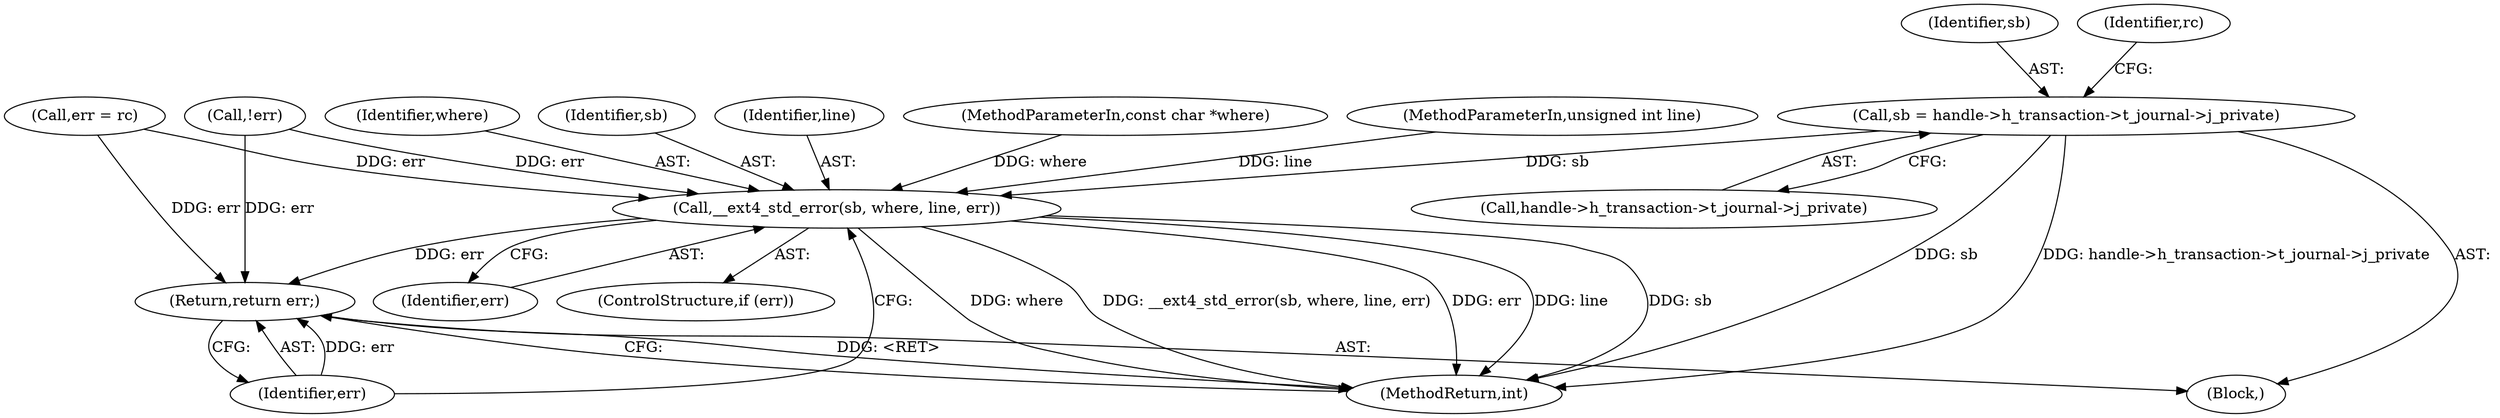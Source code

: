 digraph "0_linux_6934da9238da947628be83635e365df41064b09b@pointer" {
"1000137" [label="(Call,sb = handle->h_transaction->t_journal->j_private)"];
"1000158" [label="(Call,__ext4_std_error(sb, where, line, err))"];
"1000163" [label="(Return,return err;)"];
"1000139" [label="(Call,handle->h_transaction->t_journal->j_private)"];
"1000153" [label="(Call,err = rc)"];
"1000104" [label="(Block,)"];
"1000160" [label="(Identifier,where)"];
"1000159" [label="(Identifier,sb)"];
"1000162" [label="(Identifier,err)"];
"1000165" [label="(MethodReturn,int)"];
"1000158" [label="(Call,__ext4_std_error(sb, where, line, err))"];
"1000156" [label="(ControlStructure,if (err))"];
"1000161" [label="(Identifier,line)"];
"1000164" [label="(Identifier,err)"];
"1000101" [label="(MethodParameterIn,const char *where)"];
"1000102" [label="(MethodParameterIn,unsigned int line)"];
"1000138" [label="(Identifier,sb)"];
"1000147" [label="(Identifier,rc)"];
"1000151" [label="(Call,!err)"];
"1000163" [label="(Return,return err;)"];
"1000137" [label="(Call,sb = handle->h_transaction->t_journal->j_private)"];
"1000137" -> "1000104"  [label="AST: "];
"1000137" -> "1000139"  [label="CFG: "];
"1000138" -> "1000137"  [label="AST: "];
"1000139" -> "1000137"  [label="AST: "];
"1000147" -> "1000137"  [label="CFG: "];
"1000137" -> "1000165"  [label="DDG: handle->h_transaction->t_journal->j_private"];
"1000137" -> "1000165"  [label="DDG: sb"];
"1000137" -> "1000158"  [label="DDG: sb"];
"1000158" -> "1000156"  [label="AST: "];
"1000158" -> "1000162"  [label="CFG: "];
"1000159" -> "1000158"  [label="AST: "];
"1000160" -> "1000158"  [label="AST: "];
"1000161" -> "1000158"  [label="AST: "];
"1000162" -> "1000158"  [label="AST: "];
"1000164" -> "1000158"  [label="CFG: "];
"1000158" -> "1000165"  [label="DDG: sb"];
"1000158" -> "1000165"  [label="DDG: where"];
"1000158" -> "1000165"  [label="DDG: __ext4_std_error(sb, where, line, err)"];
"1000158" -> "1000165"  [label="DDG: err"];
"1000158" -> "1000165"  [label="DDG: line"];
"1000101" -> "1000158"  [label="DDG: where"];
"1000102" -> "1000158"  [label="DDG: line"];
"1000151" -> "1000158"  [label="DDG: err"];
"1000153" -> "1000158"  [label="DDG: err"];
"1000158" -> "1000163"  [label="DDG: err"];
"1000163" -> "1000104"  [label="AST: "];
"1000163" -> "1000164"  [label="CFG: "];
"1000164" -> "1000163"  [label="AST: "];
"1000165" -> "1000163"  [label="CFG: "];
"1000163" -> "1000165"  [label="DDG: <RET>"];
"1000164" -> "1000163"  [label="DDG: err"];
"1000151" -> "1000163"  [label="DDG: err"];
"1000153" -> "1000163"  [label="DDG: err"];
}
